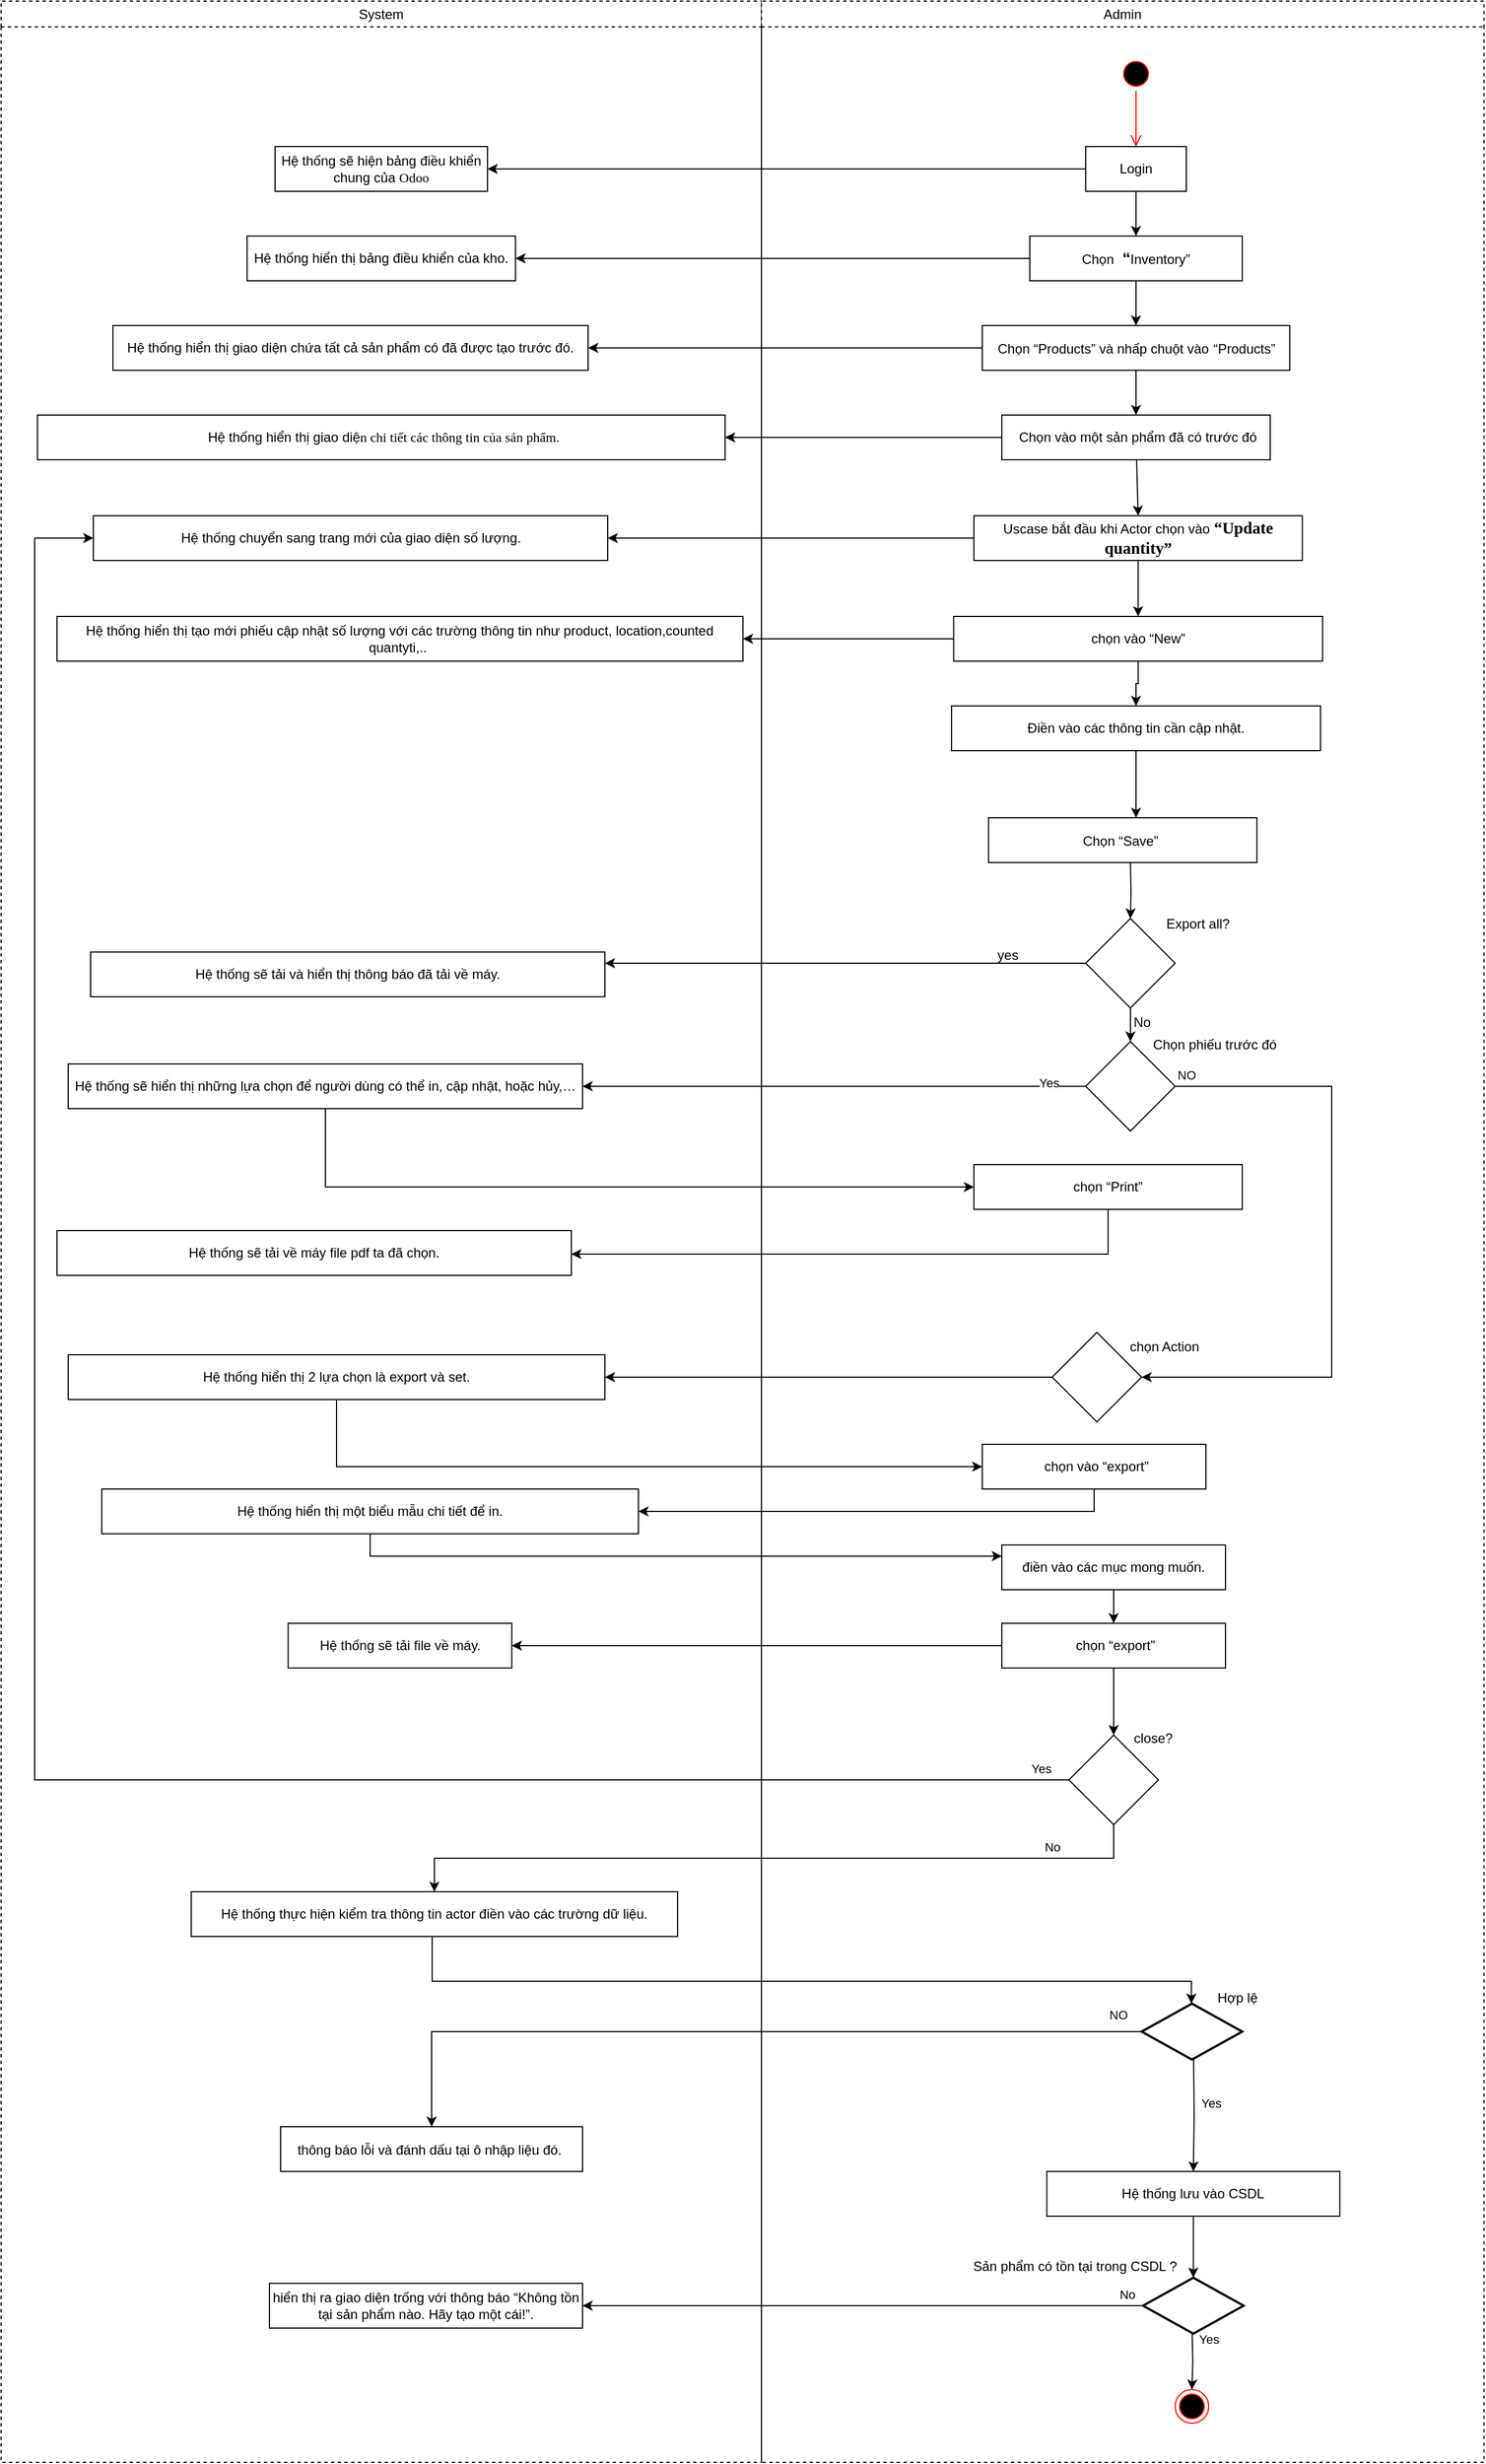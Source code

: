 <mxfile version="22.1.0" type="google">
  <diagram id="C5RBs43oDa-KdzZeNtuy" name="Page-1">
    <mxGraphModel grid="1" page="1" gridSize="10" guides="1" tooltips="1" connect="1" arrows="1" fold="1" pageScale="1" pageWidth="827" pageHeight="1169" math="0" shadow="0">
      <root>
        <mxCell id="WIyWlLk6GJQsqaUBKTNV-0" />
        <mxCell id="WIyWlLk6GJQsqaUBKTNV-1" parent="WIyWlLk6GJQsqaUBKTNV-0" />
        <mxCell id="_PlJlNOgrbJLre1Ri-jr-0" value="System" style="swimlane;whiteSpace=wrap;html=1;dashed=1;fontStyle=0" vertex="1" parent="WIyWlLk6GJQsqaUBKTNV-1">
          <mxGeometry x="-490" y="70" width="680" height="2200" as="geometry" />
        </mxCell>
        <mxCell id="_PlJlNOgrbJLre1Ri-jr-1" value="&lt;p class=&quot;MsoNormal&quot;&gt;Hệ thống sẽ hiện bảng điều khiển chung của &lt;span style=&quot;mso-spacerun:&#39;yes&#39;;font-family:Calibri;mso-bidi-font-family:&#39;Times New Roman&#39;;&lt;br/&gt;font-size:11.0pt;mso-font-kerning:1.0pt;&quot;&gt;O&lt;/span&gt;&lt;span style=&quot;mso-spacerun:&#39;yes&#39;;font-family:Calibri;mso-bidi-font-family:&#39;Times New Roman&#39;;&lt;br/&gt;font-size:11.0pt;mso-font-kerning:1.0pt;&quot;&gt;doo&lt;/span&gt;&lt;/p&gt;" style="html=1;whiteSpace=wrap;" vertex="1" parent="_PlJlNOgrbJLre1Ri-jr-0">
          <mxGeometry x="245" y="130" width="190" height="40" as="geometry" />
        </mxCell>
        <mxCell id="_PlJlNOgrbJLre1Ri-jr-2" value="&lt;p class=&quot;MsoNormal&quot;&gt;Hệ thống hiển thị bảng điều khiển của kho.&lt;/p&gt;" style="html=1;whiteSpace=wrap;" vertex="1" parent="_PlJlNOgrbJLre1Ri-jr-0">
          <mxGeometry x="220" y="210" width="240" height="40" as="geometry" />
        </mxCell>
        <mxCell id="_PlJlNOgrbJLre1Ri-jr-3" value="&lt;p class=&quot;MsoNormal&quot;&gt;Hệ thống hiển thị giao diện chứa tất cả sản phẩm có đã được tạo trước đó.&lt;/p&gt;" style="html=1;whiteSpace=wrap;" vertex="1" parent="_PlJlNOgrbJLre1Ri-jr-0">
          <mxGeometry x="100" y="290" width="425" height="40" as="geometry" />
        </mxCell>
        <mxCell id="_PlJlNOgrbJLre1Ri-jr-4" value="&lt;p class=&quot;MsoNormal&quot;&gt;Hệ thống chuyển sang trang mới của giao diện số lượng.&lt;/p&gt;" style="html=1;whiteSpace=wrap;" vertex="1" parent="_PlJlNOgrbJLre1Ri-jr-0">
          <mxGeometry x="82.5" y="460" width="460" height="40" as="geometry" />
        </mxCell>
        <mxCell id="_PlJlNOgrbJLre1Ri-jr-5" value="&lt;p class=&quot;MsoNormal&quot;&gt;Hệ thống thực hiện kiểm tra thông tin actor điền vào các trường dữ liệu.&lt;/p&gt;" style="html=1;whiteSpace=wrap;" vertex="1" parent="_PlJlNOgrbJLre1Ri-jr-0">
          <mxGeometry x="170" y="1690" width="435" height="40" as="geometry" />
        </mxCell>
        <mxCell id="_PlJlNOgrbJLre1Ri-jr-6" style="edgeStyle=orthogonalEdgeStyle;rounded=0;orthogonalLoop=1;jettySize=auto;html=1;" edge="1" parent="_PlJlNOgrbJLre1Ri-jr-0" target="_PlJlNOgrbJLre1Ri-jr-21">
          <mxGeometry relative="1" as="geometry">
            <mxPoint x="385.5" y="1730" as="sourcePoint" />
            <mxPoint x="1032.5" y="1790" as="targetPoint" />
            <Array as="points">
              <mxPoint x="385.5" y="1770" />
              <mxPoint x="1064.5" y="1770" />
            </Array>
          </mxGeometry>
        </mxCell>
        <mxCell id="_PlJlNOgrbJLre1Ri-jr-7" value="&lt;p class=&quot;MsoNormal&quot;&gt;thông báo lỗi và đánh dấu tại ô nhập liệu đó.&lt;b&gt;&lt;span style=&quot;mso-spacerun:&#39;yes&#39;;font-family:Calibri;mso-bidi-font-family:&#39;Times New Roman&#39;;&lt;br/&gt;mso-ansi-font-weight:bold;font-size:11.0pt;mso-font-kerning:1.0pt;&quot;&gt;&amp;nbsp;&lt;/span&gt;&lt;/b&gt;&lt;b&gt;&lt;span style=&quot;mso-spacerun:&#39;yes&#39;;font-family:Calibri;mso-bidi-font-family:&#39;Times New Roman&#39;;&lt;br/&gt;mso-ansi-font-weight:bold;font-size:11.0pt;mso-font-kerning:1.0pt;&quot;&gt;&lt;/span&gt;&lt;/b&gt;&lt;/p&gt;" style="html=1;whiteSpace=wrap;" vertex="1" parent="_PlJlNOgrbJLre1Ri-jr-0">
          <mxGeometry x="250" y="1900" width="270" height="40" as="geometry" />
        </mxCell>
        <mxCell id="_PlJlNOgrbJLre1Ri-jr-8" value="&lt;p class=&quot;MsoNormal&quot;&gt;hiển thị ra giao diện trống với thông báo “Không tồn tại sản phẩm nào. Hãy tạo một cái!”.&lt;/p&gt;" style="html=1;whiteSpace=wrap;" vertex="1" parent="_PlJlNOgrbJLre1Ri-jr-0">
          <mxGeometry x="240" y="2040" width="280" height="40" as="geometry" />
        </mxCell>
        <mxCell id="_PlJlNOgrbJLre1Ri-jr-9" value="&lt;p class=&quot;MsoNormal&quot;&gt;&amp;nbsp;Hệ thống hiển thị giao diệ&lt;span style=&quot;mso-spacerun:&#39;yes&#39;;font-family:Calibri;mso-bidi-font-family:&#39;Times New Roman&#39;;&lt;br/&gt;font-size:11.0pt;mso-font-kerning:1.0pt;&quot;&gt;n chi tiết các thông tin của sản phẩm.&lt;/span&gt;&lt;/p&gt;" style="html=1;whiteSpace=wrap;" vertex="1" parent="_PlJlNOgrbJLre1Ri-jr-0">
          <mxGeometry x="32.5" y="370" width="615" height="40" as="geometry" />
        </mxCell>
        <mxCell id="_PlJlNOgrbJLre1Ri-jr-51" value="&lt;p class=&quot;MsoNormal&quot;&gt;Hệ thống hiển thị tạo mới phiếu cập nhật số lượng với các trường thông tin như product, location,counted quantyti,..&amp;nbsp;&lt;/p&gt;" style="html=1;whiteSpace=wrap;" vertex="1" parent="_PlJlNOgrbJLre1Ri-jr-0">
          <mxGeometry x="50" y="550" width="613.44" height="40" as="geometry" />
        </mxCell>
        <mxCell id="_PlJlNOgrbJLre1Ri-jr-70" value="&lt;p class=&quot;MsoNormal&quot;&gt;Hệ thống sẽ tải và hiển thị thông báo đã tải về máy.&lt;/p&gt;" style="html=1;whiteSpace=wrap;" vertex="1" parent="_PlJlNOgrbJLre1Ri-jr-0">
          <mxGeometry x="80" y="850" width="460" height="40" as="geometry" />
        </mxCell>
        <mxCell id="_PlJlNOgrbJLre1Ri-jr-77" value="&lt;p class=&quot;MsoNormal&quot;&gt;Hệ thống sẽ hiển thị những lựa chọn để người dùng có thể in, cập nhật, hoặc hủy,…&lt;/p&gt;" style="html=1;whiteSpace=wrap;" vertex="1" parent="_PlJlNOgrbJLre1Ri-jr-0">
          <mxGeometry x="60" y="950" width="460" height="40" as="geometry" />
        </mxCell>
        <mxCell id="_PlJlNOgrbJLre1Ri-jr-81" value="&lt;p class=&quot;MsoNormal&quot;&gt;Hệ thống sẽ tải về máy file pdf ta đã chọn.&lt;/p&gt;" style="html=1;whiteSpace=wrap;" vertex="1" parent="_PlJlNOgrbJLre1Ri-jr-0">
          <mxGeometry x="50" y="1099" width="460" height="40" as="geometry" />
        </mxCell>
        <mxCell id="_PlJlNOgrbJLre1Ri-jr-80" style="edgeStyle=orthogonalEdgeStyle;rounded=0;orthogonalLoop=1;jettySize=auto;html=1;" edge="1" parent="_PlJlNOgrbJLre1Ri-jr-0" target="_PlJlNOgrbJLre1Ri-jr-81">
          <mxGeometry relative="1" as="geometry">
            <mxPoint x="510" y="1109" as="targetPoint" />
            <mxPoint x="990" y="1070" as="sourcePoint" />
            <Array as="points">
              <mxPoint x="990" y="1120" />
            </Array>
          </mxGeometry>
        </mxCell>
        <mxCell id="_PlJlNOgrbJLre1Ri-jr-89" value="&lt;p class=&quot;MsoNormal&quot;&gt;Hệ thống hiển thị 2 lựa chọn là export và set.&lt;/p&gt;" style="whiteSpace=wrap;html=1;" vertex="1" parent="_PlJlNOgrbJLre1Ri-jr-0">
          <mxGeometry x="60" y="1210" width="480" height="40" as="geometry" />
        </mxCell>
        <mxCell id="_PlJlNOgrbJLre1Ri-jr-95" value="&lt;p class=&quot;MsoNormal&quot;&gt;Hệ thống hiển thị một biểu mẫu chi tiết để in.&lt;/p&gt;" style="whiteSpace=wrap;html=1;" vertex="1" parent="_PlJlNOgrbJLre1Ri-jr-0">
          <mxGeometry x="90" y="1330" width="480" height="40" as="geometry" />
        </mxCell>
        <mxCell id="_PlJlNOgrbJLre1Ri-jr-102" value="&lt;p class=&quot;MsoNormal&quot;&gt;Hệ thống sẽ tải file về máy.&lt;/p&gt;" style="whiteSpace=wrap;html=1;" vertex="1" parent="_PlJlNOgrbJLre1Ri-jr-0">
          <mxGeometry x="256.72" y="1450" width="200" height="40" as="geometry" />
        </mxCell>
        <mxCell id="_PlJlNOgrbJLre1Ri-jr-10" value="Admin" style="swimlane;whiteSpace=wrap;html=1;dashed=1;fontStyle=0" vertex="1" parent="WIyWlLk6GJQsqaUBKTNV-1">
          <mxGeometry x="190" y="70" width="646.25" height="2200" as="geometry">
            <mxRectangle x="70" y="70" width="80" height="30" as="alternateBounds" />
          </mxGeometry>
        </mxCell>
        <mxCell id="_PlJlNOgrbJLre1Ri-jr-11" value="" style="ellipse;html=1;shape=startState;fillColor=#000000;strokeColor=#ff0000;" vertex="1" parent="_PlJlNOgrbJLre1Ri-jr-10">
          <mxGeometry x="320" y="50" width="30" height="30" as="geometry" />
        </mxCell>
        <mxCell id="_PlJlNOgrbJLre1Ri-jr-12" value="" style="edgeStyle=orthogonalEdgeStyle;html=1;verticalAlign=bottom;endArrow=open;endSize=8;strokeColor=#ff0000;rounded=0;entryX=0.5;entryY=0;entryDx=0;entryDy=0;" edge="1" parent="_PlJlNOgrbJLre1Ri-jr-10" source="_PlJlNOgrbJLre1Ri-jr-11">
          <mxGeometry relative="1" as="geometry">
            <mxPoint x="335" y="130" as="targetPoint" />
          </mxGeometry>
        </mxCell>
        <mxCell id="_PlJlNOgrbJLre1Ri-jr-13" value="" style="edgeStyle=orthogonalEdgeStyle;rounded=0;orthogonalLoop=1;jettySize=auto;html=1;" edge="1" parent="_PlJlNOgrbJLre1Ri-jr-10" source="_PlJlNOgrbJLre1Ri-jr-14" target="_PlJlNOgrbJLre1Ri-jr-16">
          <mxGeometry relative="1" as="geometry" />
        </mxCell>
        <mxCell id="_PlJlNOgrbJLre1Ri-jr-14" value="Login" style="html=1;whiteSpace=wrap;" vertex="1" parent="_PlJlNOgrbJLre1Ri-jr-10">
          <mxGeometry x="290" y="130" width="90" height="40" as="geometry" />
        </mxCell>
        <mxCell id="_PlJlNOgrbJLre1Ri-jr-15" value="" style="edgeStyle=orthogonalEdgeStyle;rounded=0;orthogonalLoop=1;jettySize=auto;html=1;" edge="1" parent="_PlJlNOgrbJLre1Ri-jr-10" source="_PlJlNOgrbJLre1Ri-jr-16" target="_PlJlNOgrbJLre1Ri-jr-18">
          <mxGeometry relative="1" as="geometry" />
        </mxCell>
        <mxCell id="_PlJlNOgrbJLre1Ri-jr-16" value="&lt;p class=&quot;MsoNormal&quot;&gt;Chọn &lt;b&gt;&lt;span style=&quot;font-size: 11pt;&quot;&gt;&amp;nbsp;&lt;/span&gt;&lt;/b&gt;&lt;b&gt;&lt;span style=&quot;font-size: 11pt;&quot;&gt;“&lt;/span&gt;&lt;/b&gt;Inventory”&lt;/p&gt;" style="html=1;whiteSpace=wrap;" vertex="1" parent="_PlJlNOgrbJLre1Ri-jr-10">
          <mxGeometry x="240" y="210" width="190" height="40" as="geometry" />
        </mxCell>
        <mxCell id="_PlJlNOgrbJLre1Ri-jr-17" value="" style="edgeStyle=orthogonalEdgeStyle;rounded=0;orthogonalLoop=1;jettySize=auto;html=1;" edge="1" parent="_PlJlNOgrbJLre1Ri-jr-10" source="_PlJlNOgrbJLre1Ri-jr-18" target="_PlJlNOgrbJLre1Ri-jr-20">
          <mxGeometry relative="1" as="geometry" />
        </mxCell>
        <mxCell id="_PlJlNOgrbJLre1Ri-jr-18" value="&lt;p class=&quot;MsoNormal&quot;&gt;Chọn “Products”&amp;nbsp;và nhấp chuột&amp;nbsp;vào&lt;b&gt;&lt;span style=&quot;font-size: 11pt;&quot;&gt;&amp;nbsp;&lt;/span&gt;&lt;/b&gt;“Products”&lt;/p&gt;" style="html=1;whiteSpace=wrap;" vertex="1" parent="_PlJlNOgrbJLre1Ri-jr-10">
          <mxGeometry x="197.5" y="290" width="275" height="40" as="geometry" />
        </mxCell>
        <mxCell id="_PlJlNOgrbJLre1Ri-jr-19" style="rounded=0;orthogonalLoop=1;jettySize=auto;html=1;entryX=0.5;entryY=0;entryDx=0;entryDy=0;" edge="1" parent="_PlJlNOgrbJLre1Ri-jr-10" source="_PlJlNOgrbJLre1Ri-jr-20" target="_PlJlNOgrbJLre1Ri-jr-33">
          <mxGeometry relative="1" as="geometry">
            <mxPoint x="336.806" y="455" as="targetPoint" />
          </mxGeometry>
        </mxCell>
        <mxCell id="_PlJlNOgrbJLre1Ri-jr-20" value="&lt;p class=&quot;MsoNormal&quot;&gt;&amp;nbsp;Chọn vào một sản phẩm đã có trước đó&lt;/p&gt;" style="html=1;whiteSpace=wrap;" vertex="1" parent="_PlJlNOgrbJLre1Ri-jr-10">
          <mxGeometry x="215" y="370" width="240" height="40" as="geometry" />
        </mxCell>
        <mxCell id="_PlJlNOgrbJLre1Ri-jr-21" value="" style="strokeWidth=2;html=1;shape=mxgraph.flowchart.decision;whiteSpace=wrap;" vertex="1" parent="_PlJlNOgrbJLre1Ri-jr-10">
          <mxGeometry x="340" y="1790" width="90" height="50" as="geometry" />
        </mxCell>
        <mxCell id="_PlJlNOgrbJLre1Ri-jr-22" value="Hợp lệ&amp;nbsp;" style="text;html=1;align=center;verticalAlign=middle;resizable=0;points=[];autosize=1;strokeColor=none;fillColor=none;" vertex="1" parent="_PlJlNOgrbJLre1Ri-jr-10">
          <mxGeometry x="397.26" y="1770" width="60" height="30" as="geometry" />
        </mxCell>
        <mxCell id="_PlJlNOgrbJLre1Ri-jr-23" value="&lt;p class=&quot;MsoNormal&quot;&gt;Hệ thống lưu vào CSDL&lt;/p&gt;" style="html=1;whiteSpace=wrap;" vertex="1" parent="_PlJlNOgrbJLre1Ri-jr-10">
          <mxGeometry x="255.26" y="1940" width="262" height="40" as="geometry" />
        </mxCell>
        <mxCell id="_PlJlNOgrbJLre1Ri-jr-24" value="" style="edgeStyle=orthogonalEdgeStyle;rounded=0;orthogonalLoop=1;jettySize=auto;html=1;entryX=0.5;entryY=0;entryDx=0;entryDy=0;" edge="1" parent="_PlJlNOgrbJLre1Ri-jr-10" target="_PlJlNOgrbJLre1Ri-jr-23">
          <mxGeometry relative="1" as="geometry">
            <mxPoint x="386.26" y="1890" as="targetPoint" />
            <Array as="points" />
            <mxPoint x="386.51" y="1840" as="sourcePoint" />
          </mxGeometry>
        </mxCell>
        <mxCell id="_PlJlNOgrbJLre1Ri-jr-25" value="Yes" style="edgeLabel;html=1;align=center;verticalAlign=middle;resizable=0;points=[];" connectable="0" vertex="1" parent="_PlJlNOgrbJLre1Ri-jr-24">
          <mxGeometry x="-0.24" y="4" relative="1" as="geometry">
            <mxPoint x="11" as="offset" />
          </mxGeometry>
        </mxCell>
        <mxCell id="_PlJlNOgrbJLre1Ri-jr-26" value="" style="strokeWidth=2;html=1;shape=mxgraph.flowchart.decision;whiteSpace=wrap;" vertex="1" parent="_PlJlNOgrbJLre1Ri-jr-10">
          <mxGeometry x="341.26" y="2035" width="90" height="50" as="geometry" />
        </mxCell>
        <mxCell id="_PlJlNOgrbJLre1Ri-jr-27" value="Sản phẩm có tồn tại trong CSDL ?" style="text;html=1;align=center;verticalAlign=middle;resizable=0;points=[];autosize=1;strokeColor=none;fillColor=none;" vertex="1" parent="_PlJlNOgrbJLre1Ri-jr-10">
          <mxGeometry x="175" y="2010" width="210" height="30" as="geometry" />
        </mxCell>
        <mxCell id="_PlJlNOgrbJLre1Ri-jr-28" style="edgeStyle=orthogonalEdgeStyle;rounded=0;orthogonalLoop=1;jettySize=auto;html=1;entryX=0.5;entryY=0;entryDx=0;entryDy=0;entryPerimeter=0;" edge="1" parent="_PlJlNOgrbJLre1Ri-jr-10" source="_PlJlNOgrbJLre1Ri-jr-23" target="_PlJlNOgrbJLre1Ri-jr-26">
          <mxGeometry relative="1" as="geometry" />
        </mxCell>
        <mxCell id="_PlJlNOgrbJLre1Ri-jr-29" value="" style="edgeStyle=orthogonalEdgeStyle;rounded=0;orthogonalLoop=1;jettySize=auto;html=1;" edge="1" parent="_PlJlNOgrbJLre1Ri-jr-10" target="_PlJlNOgrbJLre1Ri-jr-31">
          <mxGeometry relative="1" as="geometry">
            <mxPoint x="385.25" y="2085" as="sourcePoint" />
          </mxGeometry>
        </mxCell>
        <mxCell id="_PlJlNOgrbJLre1Ri-jr-30" value="Yes" style="edgeLabel;html=1;align=center;verticalAlign=middle;resizable=0;points=[];" connectable="0" vertex="1" parent="_PlJlNOgrbJLre1Ri-jr-29">
          <mxGeometry x="-0.278" y="1" relative="1" as="geometry">
            <mxPoint x="13" y="-14" as="offset" />
          </mxGeometry>
        </mxCell>
        <mxCell id="_PlJlNOgrbJLre1Ri-jr-31" value="" style="ellipse;html=1;shape=endState;fillColor=#000000;strokeColor=#ff0000;direction=south;" vertex="1" parent="_PlJlNOgrbJLre1Ri-jr-10">
          <mxGeometry x="370" y="2135" width="30" height="30" as="geometry" />
        </mxCell>
        <mxCell id="_PlJlNOgrbJLre1Ri-jr-32" value="" style="edgeStyle=orthogonalEdgeStyle;rounded=0;orthogonalLoop=1;jettySize=auto;html=1;" edge="1" parent="_PlJlNOgrbJLre1Ri-jr-10" source="_PlJlNOgrbJLre1Ri-jr-33" target="_PlJlNOgrbJLre1Ri-jr-35">
          <mxGeometry relative="1" as="geometry" />
        </mxCell>
        <mxCell id="_PlJlNOgrbJLre1Ri-jr-33" value="&lt;p class=&quot;MsoNormal&quot;&gt;Uscase bắt đầu khi Actor chọn vào&lt;b&gt;&lt;span style=&quot;mso-spacerun:&#39;yes&#39;;font-family:Calibri;mso-bidi-font-family:&#39;Times New Roman&#39;;&lt;br/&gt;mso-ansi-font-weight:bold;mso-bidi-font-weight:normal;font-size:11.0pt;&lt;br/&gt;mso-font-kerning:1.0pt;&quot;&gt;&amp;nbsp;&lt;font face=&quot;Calibri&quot;&gt;“Update quantity”&lt;/font&gt;&lt;/span&gt;&lt;/b&gt;&lt;/p&gt;" style="html=1;whiteSpace=wrap;" vertex="1" parent="_PlJlNOgrbJLre1Ri-jr-10">
          <mxGeometry x="190" y="460" width="293.75" height="40" as="geometry" />
        </mxCell>
        <mxCell id="_PlJlNOgrbJLre1Ri-jr-54" value="" style="edgeStyle=orthogonalEdgeStyle;rounded=0;orthogonalLoop=1;jettySize=auto;html=1;" edge="1" parent="_PlJlNOgrbJLre1Ri-jr-10" source="_PlJlNOgrbJLre1Ri-jr-35" target="_PlJlNOgrbJLre1Ri-jr-53">
          <mxGeometry relative="1" as="geometry" />
        </mxCell>
        <mxCell id="_PlJlNOgrbJLre1Ri-jr-35" value="&lt;p class=&quot;MsoNormal&quot;&gt;chọn vào “New”&lt;/p&gt;" style="html=1;whiteSpace=wrap;" vertex="1" parent="_PlJlNOgrbJLre1Ri-jr-10">
          <mxGeometry x="171.87" y="550" width="330" height="40" as="geometry" />
        </mxCell>
        <mxCell id="_PlJlNOgrbJLre1Ri-jr-56" value="" style="edgeStyle=orthogonalEdgeStyle;rounded=0;orthogonalLoop=1;jettySize=auto;html=1;" edge="1" parent="_PlJlNOgrbJLre1Ri-jr-10" source="_PlJlNOgrbJLre1Ri-jr-53">
          <mxGeometry relative="1" as="geometry">
            <mxPoint x="335" y="730" as="targetPoint" />
          </mxGeometry>
        </mxCell>
        <mxCell id="_PlJlNOgrbJLre1Ri-jr-53" value="&lt;p class=&quot;MsoNormal&quot;&gt;Điền vào các thông tin cần cập nhật.&lt;/p&gt;" style="html=1;whiteSpace=wrap;" vertex="1" parent="_PlJlNOgrbJLre1Ri-jr-10">
          <mxGeometry x="170" y="630" width="330" height="40" as="geometry" />
        </mxCell>
        <mxCell id="_PlJlNOgrbJLre1Ri-jr-58" style="edgeStyle=orthogonalEdgeStyle;rounded=0;orthogonalLoop=1;jettySize=auto;html=1;entryX=0.5;entryY=0;entryDx=0;entryDy=0;entryPerimeter=0;" edge="1" parent="_PlJlNOgrbJLre1Ri-jr-10" target="_PlJlNOgrbJLre1Ri-jr-63">
          <mxGeometry relative="1" as="geometry">
            <mxPoint x="335" y="850" as="targetPoint" />
            <mxPoint x="330" y="770" as="sourcePoint" />
          </mxGeometry>
        </mxCell>
        <mxCell id="_PlJlNOgrbJLre1Ri-jr-74" value="" style="edgeStyle=orthogonalEdgeStyle;rounded=0;orthogonalLoop=1;jettySize=auto;html=1;" edge="1" parent="_PlJlNOgrbJLre1Ri-jr-10" source="_PlJlNOgrbJLre1Ri-jr-63" target="_PlJlNOgrbJLre1Ri-jr-73">
          <mxGeometry relative="1" as="geometry" />
        </mxCell>
        <mxCell id="_PlJlNOgrbJLre1Ri-jr-63" value="" style="rhombus;whiteSpace=wrap;html=1;" vertex="1" parent="_PlJlNOgrbJLre1Ri-jr-10">
          <mxGeometry x="290" y="820" width="80" height="80" as="geometry" />
        </mxCell>
        <mxCell id="_PlJlNOgrbJLre1Ri-jr-59" value="Export all?" style="text;html=1;align=center;verticalAlign=middle;resizable=0;points=[];autosize=1;strokeColor=none;fillColor=none;" vertex="1" parent="_PlJlNOgrbJLre1Ri-jr-10">
          <mxGeometry x="350" y="810" width="80" height="30" as="geometry" />
        </mxCell>
        <mxCell id="_PlJlNOgrbJLre1Ri-jr-71" value="&lt;p class=&quot;MsoNormal&quot;&gt;Chọn “Save”&lt;b&gt;&lt;span style=&quot;font-family: Calibri; font-size: 11pt;&quot;&gt;&amp;nbsp;&lt;/span&gt;&lt;/b&gt;&lt;/p&gt;" style="html=1;whiteSpace=wrap;" vertex="1" parent="_PlJlNOgrbJLre1Ri-jr-10">
          <mxGeometry x="203.13" y="730" width="240" height="40" as="geometry" />
        </mxCell>
        <mxCell id="_PlJlNOgrbJLre1Ri-jr-85" value="" style="edgeStyle=orthogonalEdgeStyle;rounded=0;orthogonalLoop=1;jettySize=auto;html=1;" edge="1" parent="_PlJlNOgrbJLre1Ri-jr-10" source="_PlJlNOgrbJLre1Ri-jr-73" target="_PlJlNOgrbJLre1Ri-jr-84">
          <mxGeometry relative="1" as="geometry">
            <Array as="points">
              <mxPoint x="510" y="970" />
              <mxPoint x="510" y="1230" />
            </Array>
          </mxGeometry>
        </mxCell>
        <mxCell id="_PlJlNOgrbJLre1Ri-jr-86" value="NO" style="edgeLabel;html=1;align=center;verticalAlign=middle;resizable=0;points=[];" connectable="0" vertex="1" parent="_PlJlNOgrbJLre1Ri-jr-85">
          <mxGeometry x="-0.86" y="-4" relative="1" as="geometry">
            <mxPoint x="-30" y="-14" as="offset" />
          </mxGeometry>
        </mxCell>
        <mxCell id="_PlJlNOgrbJLre1Ri-jr-73" value="" style="rhombus;whiteSpace=wrap;html=1;" vertex="1" parent="_PlJlNOgrbJLre1Ri-jr-10">
          <mxGeometry x="290" y="930" width="80" height="80" as="geometry" />
        </mxCell>
        <mxCell id="_PlJlNOgrbJLre1Ri-jr-75" value="Chọn phiếu trước đó" style="text;html=1;align=center;verticalAlign=middle;resizable=0;points=[];autosize=1;strokeColor=none;fillColor=none;" vertex="1" parent="_PlJlNOgrbJLre1Ri-jr-10">
          <mxGeometry x="340" y="918" width="130" height="30" as="geometry" />
        </mxCell>
        <mxCell id="_PlJlNOgrbJLre1Ri-jr-79" value="&lt;p class=&quot;MsoNormal&quot;&gt;chọn “Print”&lt;/p&gt;" style="html=1;whiteSpace=wrap;" vertex="1" parent="_PlJlNOgrbJLre1Ri-jr-10">
          <mxGeometry x="190" y="1040" width="240" height="40" as="geometry" />
        </mxCell>
        <mxCell id="_PlJlNOgrbJLre1Ri-jr-84" value="" style="rhombus;whiteSpace=wrap;html=1;" vertex="1" parent="_PlJlNOgrbJLre1Ri-jr-10">
          <mxGeometry x="260" y="1190" width="80" height="80" as="geometry" />
        </mxCell>
        <mxCell id="_PlJlNOgrbJLre1Ri-jr-88" value="chọn Action" style="text;html=1;align=center;verticalAlign=middle;resizable=0;points=[];autosize=1;strokeColor=none;fillColor=none;" vertex="1" parent="_PlJlNOgrbJLre1Ri-jr-10">
          <mxGeometry x="315" y="1188" width="90" height="30" as="geometry" />
        </mxCell>
        <mxCell id="_PlJlNOgrbJLre1Ri-jr-92" value="&lt;p class=&quot;MsoNormal&quot;&gt;&amp;nbsp;chọn vào “export”&lt;/p&gt;" style="whiteSpace=wrap;html=1;" vertex="1" parent="_PlJlNOgrbJLre1Ri-jr-10">
          <mxGeometry x="197.5" y="1290" width="200" height="40" as="geometry" />
        </mxCell>
        <mxCell id="_PlJlNOgrbJLre1Ri-jr-100" value="" style="edgeStyle=orthogonalEdgeStyle;rounded=0;orthogonalLoop=1;jettySize=auto;html=1;" edge="1" parent="_PlJlNOgrbJLre1Ri-jr-10" source="_PlJlNOgrbJLre1Ri-jr-97" target="_PlJlNOgrbJLre1Ri-jr-99">
          <mxGeometry relative="1" as="geometry" />
        </mxCell>
        <mxCell id="_PlJlNOgrbJLre1Ri-jr-97" value="&lt;p class=&quot;MsoNormal&quot;&gt;điền vào các mục mong muốn.&lt;/p&gt;" style="whiteSpace=wrap;html=1;" vertex="1" parent="_PlJlNOgrbJLre1Ri-jr-10">
          <mxGeometry x="215" y="1380" width="200" height="40" as="geometry" />
        </mxCell>
        <mxCell id="_PlJlNOgrbJLre1Ri-jr-111" value="" style="edgeStyle=orthogonalEdgeStyle;rounded=0;orthogonalLoop=1;jettySize=auto;html=1;" edge="1" parent="_PlJlNOgrbJLre1Ri-jr-10" source="_PlJlNOgrbJLre1Ri-jr-99" target="_PlJlNOgrbJLre1Ri-jr-110">
          <mxGeometry relative="1" as="geometry" />
        </mxCell>
        <mxCell id="_PlJlNOgrbJLre1Ri-jr-99" value="&lt;p class=&quot;MsoNormal&quot;&gt;&amp;nbsp;chọn “export”&lt;/p&gt;" style="whiteSpace=wrap;html=1;" vertex="1" parent="_PlJlNOgrbJLre1Ri-jr-10">
          <mxGeometry x="215" y="1450" width="200" height="40" as="geometry" />
        </mxCell>
        <mxCell id="_PlJlNOgrbJLre1Ri-jr-110" value="" style="rhombus;whiteSpace=wrap;html=1;" vertex="1" parent="_PlJlNOgrbJLre1Ri-jr-10">
          <mxGeometry x="275" y="1550" width="80" height="80" as="geometry" />
        </mxCell>
        <mxCell id="_PlJlNOgrbJLre1Ri-jr-39" style="edgeStyle=orthogonalEdgeStyle;rounded=0;orthogonalLoop=1;jettySize=auto;html=1;entryX=1;entryY=0.5;entryDx=0;entryDy=0;" edge="1" parent="WIyWlLk6GJQsqaUBKTNV-1" source="_PlJlNOgrbJLre1Ri-jr-14" target="_PlJlNOgrbJLre1Ri-jr-1">
          <mxGeometry relative="1" as="geometry" />
        </mxCell>
        <mxCell id="_PlJlNOgrbJLre1Ri-jr-40" style="rounded=0;orthogonalLoop=1;jettySize=auto;html=1;entryX=1;entryY=0.5;entryDx=0;entryDy=0;" edge="1" parent="WIyWlLk6GJQsqaUBKTNV-1" source="_PlJlNOgrbJLre1Ri-jr-16" target="_PlJlNOgrbJLre1Ri-jr-2">
          <mxGeometry relative="1" as="geometry">
            <mxPoint x="10" y="320" as="targetPoint" />
          </mxGeometry>
        </mxCell>
        <mxCell id="_PlJlNOgrbJLre1Ri-jr-41" style="edgeStyle=orthogonalEdgeStyle;rounded=0;orthogonalLoop=1;jettySize=auto;html=1;entryX=1;entryY=0.5;entryDx=0;entryDy=0;" edge="1" parent="WIyWlLk6GJQsqaUBKTNV-1" source="_PlJlNOgrbJLre1Ri-jr-18" target="_PlJlNOgrbJLre1Ri-jr-3">
          <mxGeometry relative="1" as="geometry">
            <mxPoint x="160" y="380" as="targetPoint" />
          </mxGeometry>
        </mxCell>
        <mxCell id="_PlJlNOgrbJLre1Ri-jr-42" value="" style="edgeStyle=orthogonalEdgeStyle;rounded=0;orthogonalLoop=1;jettySize=auto;html=1;" edge="1" parent="WIyWlLk6GJQsqaUBKTNV-1" source="_PlJlNOgrbJLre1Ri-jr-21" target="_PlJlNOgrbJLre1Ri-jr-7">
          <mxGeometry relative="1" as="geometry" />
        </mxCell>
        <mxCell id="_PlJlNOgrbJLre1Ri-jr-43" value="NO" style="edgeLabel;html=1;align=center;verticalAlign=middle;resizable=0;points=[];" connectable="0" vertex="1" parent="_PlJlNOgrbJLre1Ri-jr-42">
          <mxGeometry x="-0.921" y="2" relative="1" as="geometry">
            <mxPoint x="7" y="-17" as="offset" />
          </mxGeometry>
        </mxCell>
        <mxCell id="_PlJlNOgrbJLre1Ri-jr-44" style="edgeStyle=orthogonalEdgeStyle;rounded=0;orthogonalLoop=1;jettySize=auto;html=1;entryX=1;entryY=0.5;entryDx=0;entryDy=0;" edge="1" parent="WIyWlLk6GJQsqaUBKTNV-1" source="_PlJlNOgrbJLre1Ri-jr-26" target="_PlJlNOgrbJLre1Ri-jr-8">
          <mxGeometry relative="1" as="geometry">
            <mxPoint x="47.5" y="2130" as="targetPoint" />
            <Array as="points">
              <mxPoint x="407.5" y="2130" />
              <mxPoint x="407.5" y="2130" />
            </Array>
          </mxGeometry>
        </mxCell>
        <mxCell id="_PlJlNOgrbJLre1Ri-jr-45" value="No" style="edgeLabel;html=1;align=center;verticalAlign=middle;resizable=0;points=[];" connectable="0" vertex="1" parent="_PlJlNOgrbJLre1Ri-jr-44">
          <mxGeometry x="-0.44" y="1" relative="1" as="geometry">
            <mxPoint x="126" y="-11" as="offset" />
          </mxGeometry>
        </mxCell>
        <mxCell id="_PlJlNOgrbJLre1Ri-jr-46" value="" style="edgeStyle=orthogonalEdgeStyle;rounded=0;orthogonalLoop=1;jettySize=auto;html=1;" edge="1" parent="WIyWlLk6GJQsqaUBKTNV-1" source="_PlJlNOgrbJLre1Ri-jr-20" target="_PlJlNOgrbJLre1Ri-jr-9">
          <mxGeometry relative="1" as="geometry" />
        </mxCell>
        <mxCell id="_PlJlNOgrbJLre1Ri-jr-47" style="edgeStyle=orthogonalEdgeStyle;rounded=0;orthogonalLoop=1;jettySize=auto;html=1;entryX=1;entryY=0.5;entryDx=0;entryDy=0;" edge="1" parent="WIyWlLk6GJQsqaUBKTNV-1" source="_PlJlNOgrbJLre1Ri-jr-33" target="_PlJlNOgrbJLre1Ri-jr-4">
          <mxGeometry relative="1" as="geometry">
            <Array as="points">
              <mxPoint x="63" y="550" />
            </Array>
          </mxGeometry>
        </mxCell>
        <mxCell id="_PlJlNOgrbJLre1Ri-jr-52" value="" style="edgeStyle=orthogonalEdgeStyle;rounded=0;orthogonalLoop=1;jettySize=auto;html=1;" edge="1" parent="WIyWlLk6GJQsqaUBKTNV-1" source="_PlJlNOgrbJLre1Ri-jr-35" target="_PlJlNOgrbJLre1Ri-jr-51">
          <mxGeometry relative="1" as="geometry" />
        </mxCell>
        <mxCell id="_PlJlNOgrbJLre1Ri-jr-69" style="edgeStyle=orthogonalEdgeStyle;rounded=0;orthogonalLoop=1;jettySize=auto;html=1;entryX=1;entryY=0.25;entryDx=0;entryDy=0;" edge="1" parent="WIyWlLk6GJQsqaUBKTNV-1" source="_PlJlNOgrbJLre1Ri-jr-63" target="_PlJlNOgrbJLre1Ri-jr-70">
          <mxGeometry relative="1" as="geometry">
            <mxPoint x="50" y="970" as="targetPoint" />
          </mxGeometry>
        </mxCell>
        <mxCell id="_PlJlNOgrbJLre1Ri-jr-72" value="yes" style="text;html=1;align=center;verticalAlign=middle;resizable=0;points=[];autosize=1;strokeColor=none;fillColor=none;" vertex="1" parent="WIyWlLk6GJQsqaUBKTNV-1">
          <mxGeometry x="390" y="908" width="40" height="30" as="geometry" />
        </mxCell>
        <mxCell id="_PlJlNOgrbJLre1Ri-jr-76" style="edgeStyle=orthogonalEdgeStyle;rounded=0;orthogonalLoop=1;jettySize=auto;html=1;" edge="1" parent="WIyWlLk6GJQsqaUBKTNV-1" source="_PlJlNOgrbJLre1Ri-jr-73" target="_PlJlNOgrbJLre1Ri-jr-77">
          <mxGeometry relative="1" as="geometry">
            <mxPoint x="30" y="1040" as="targetPoint" />
          </mxGeometry>
        </mxCell>
        <mxCell id="_PlJlNOgrbJLre1Ri-jr-82" value="Yes" style="edgeLabel;html=1;align=center;verticalAlign=middle;resizable=0;points=[];" connectable="0" vertex="1" parent="_PlJlNOgrbJLre1Ri-jr-76">
          <mxGeometry x="-0.853" y="-3" relative="1" as="geometry">
            <mxPoint as="offset" />
          </mxGeometry>
        </mxCell>
        <mxCell id="_PlJlNOgrbJLre1Ri-jr-78" style="edgeStyle=orthogonalEdgeStyle;rounded=0;orthogonalLoop=1;jettySize=auto;html=1;entryX=0;entryY=0.5;entryDx=0;entryDy=0;" edge="1" parent="WIyWlLk6GJQsqaUBKTNV-1" source="_PlJlNOgrbJLre1Ri-jr-77" target="_PlJlNOgrbJLre1Ri-jr-79">
          <mxGeometry relative="1" as="geometry">
            <mxPoint x="380" y="1130" as="targetPoint" />
            <Array as="points">
              <mxPoint x="-200" y="1130" />
            </Array>
          </mxGeometry>
        </mxCell>
        <mxCell id="_PlJlNOgrbJLre1Ri-jr-87" value="No" style="text;html=1;align=center;verticalAlign=middle;resizable=0;points=[];autosize=1;strokeColor=none;fillColor=none;" vertex="1" parent="WIyWlLk6GJQsqaUBKTNV-1">
          <mxGeometry x="510" y="968" width="40" height="30" as="geometry" />
        </mxCell>
        <mxCell id="_PlJlNOgrbJLre1Ri-jr-90" value="" style="edgeStyle=orthogonalEdgeStyle;rounded=0;orthogonalLoop=1;jettySize=auto;html=1;" edge="1" parent="WIyWlLk6GJQsqaUBKTNV-1" source="_PlJlNOgrbJLre1Ri-jr-84" target="_PlJlNOgrbJLre1Ri-jr-89">
          <mxGeometry relative="1" as="geometry">
            <Array as="points">
              <mxPoint x="210" y="1300" />
              <mxPoint x="210" y="1300" />
            </Array>
          </mxGeometry>
        </mxCell>
        <mxCell id="_PlJlNOgrbJLre1Ri-jr-91" style="edgeStyle=orthogonalEdgeStyle;rounded=0;orthogonalLoop=1;jettySize=auto;html=1;" edge="1" parent="WIyWlLk6GJQsqaUBKTNV-1" source="_PlJlNOgrbJLre1Ri-jr-89" target="_PlJlNOgrbJLre1Ri-jr-92">
          <mxGeometry relative="1" as="geometry">
            <mxPoint x="560" y="1380" as="targetPoint" />
            <Array as="points">
              <mxPoint x="-190" y="1380" />
            </Array>
          </mxGeometry>
        </mxCell>
        <mxCell id="_PlJlNOgrbJLre1Ri-jr-94" style="edgeStyle=orthogonalEdgeStyle;rounded=0;orthogonalLoop=1;jettySize=auto;html=1;entryX=1;entryY=0.5;entryDx=0;entryDy=0;" edge="1" parent="WIyWlLk6GJQsqaUBKTNV-1" source="_PlJlNOgrbJLre1Ri-jr-92" target="_PlJlNOgrbJLre1Ri-jr-95">
          <mxGeometry relative="1" as="geometry">
            <mxPoint x="-150" y="1420" as="targetPoint" />
            <Array as="points">
              <mxPoint x="488" y="1420" />
            </Array>
          </mxGeometry>
        </mxCell>
        <mxCell id="_PlJlNOgrbJLre1Ri-jr-96" style="edgeStyle=orthogonalEdgeStyle;rounded=0;orthogonalLoop=1;jettySize=auto;html=1;exitX=0.5;exitY=1;exitDx=0;exitDy=0;entryX=0;entryY=0.25;entryDx=0;entryDy=0;" edge="1" parent="WIyWlLk6GJQsqaUBKTNV-1" source="_PlJlNOgrbJLre1Ri-jr-95" target="_PlJlNOgrbJLre1Ri-jr-97">
          <mxGeometry relative="1" as="geometry">
            <mxPoint x="420" y="1480" as="targetPoint" />
            <Array as="points">
              <mxPoint x="-160" y="1460" />
            </Array>
          </mxGeometry>
        </mxCell>
        <mxCell id="_PlJlNOgrbJLre1Ri-jr-103" value="" style="edgeStyle=orthogonalEdgeStyle;rounded=0;orthogonalLoop=1;jettySize=auto;html=1;" edge="1" parent="WIyWlLk6GJQsqaUBKTNV-1" source="_PlJlNOgrbJLre1Ri-jr-99" target="_PlJlNOgrbJLre1Ri-jr-102">
          <mxGeometry relative="1" as="geometry" />
        </mxCell>
        <mxCell id="_PlJlNOgrbJLre1Ri-jr-112" value="close?" style="text;html=1;align=center;verticalAlign=middle;resizable=0;points=[];autosize=1;strokeColor=none;fillColor=none;" vertex="1" parent="WIyWlLk6GJQsqaUBKTNV-1">
          <mxGeometry x="510" y="1608" width="60" height="30" as="geometry" />
        </mxCell>
        <mxCell id="_PlJlNOgrbJLre1Ri-jr-113" style="edgeStyle=orthogonalEdgeStyle;rounded=0;orthogonalLoop=1;jettySize=auto;html=1;exitX=0;exitY=0.5;exitDx=0;exitDy=0;entryX=0;entryY=0.5;entryDx=0;entryDy=0;" edge="1" parent="WIyWlLk6GJQsqaUBKTNV-1" source="_PlJlNOgrbJLre1Ri-jr-110" target="_PlJlNOgrbJLre1Ri-jr-4">
          <mxGeometry relative="1" as="geometry">
            <Array as="points">
              <mxPoint x="-460" y="1660" />
              <mxPoint x="-460" y="550" />
            </Array>
          </mxGeometry>
        </mxCell>
        <mxCell id="_PlJlNOgrbJLre1Ri-jr-114" value="Yes" style="edgeLabel;html=1;align=center;verticalAlign=middle;resizable=0;points=[];" connectable="0" vertex="1" parent="_PlJlNOgrbJLre1Ri-jr-113">
          <mxGeometry x="-0.959" y="2" relative="1" as="geometry">
            <mxPoint x="18" y="-12" as="offset" />
          </mxGeometry>
        </mxCell>
        <mxCell id="_PlJlNOgrbJLre1Ri-jr-115" style="edgeStyle=orthogonalEdgeStyle;rounded=0;orthogonalLoop=1;jettySize=auto;html=1;exitX=0.5;exitY=1;exitDx=0;exitDy=0;entryX=0.5;entryY=0;entryDx=0;entryDy=0;" edge="1" parent="WIyWlLk6GJQsqaUBKTNV-1" source="_PlJlNOgrbJLre1Ri-jr-110" target="_PlJlNOgrbJLre1Ri-jr-5">
          <mxGeometry relative="1" as="geometry" />
        </mxCell>
        <mxCell id="_PlJlNOgrbJLre1Ri-jr-116" value="No" style="edgeLabel;html=1;align=center;verticalAlign=middle;resizable=0;points=[];" connectable="0" vertex="1" parent="_PlJlNOgrbJLre1Ri-jr-115">
          <mxGeometry x="-0.778" y="2" relative="1" as="geometry">
            <mxPoint x="-11" y="-12" as="offset" />
          </mxGeometry>
        </mxCell>
      </root>
    </mxGraphModel>
  </diagram>
</mxfile>
